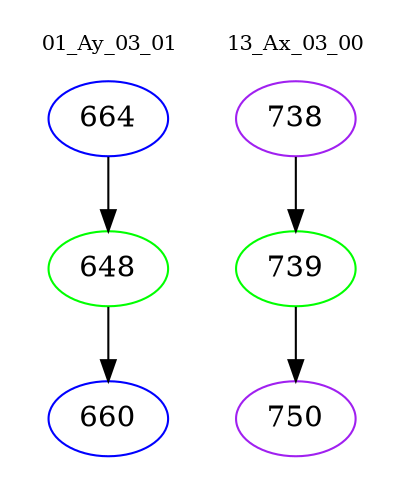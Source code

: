 digraph{
subgraph cluster_0 {
color = white
label = "01_Ay_03_01";
fontsize=10;
T0_664 [label="664", color="blue"]
T0_664 -> T0_648 [color="black"]
T0_648 [label="648", color="green"]
T0_648 -> T0_660 [color="black"]
T0_660 [label="660", color="blue"]
}
subgraph cluster_1 {
color = white
label = "13_Ax_03_00";
fontsize=10;
T1_738 [label="738", color="purple"]
T1_738 -> T1_739 [color="black"]
T1_739 [label="739", color="green"]
T1_739 -> T1_750 [color="black"]
T1_750 [label="750", color="purple"]
}
}
